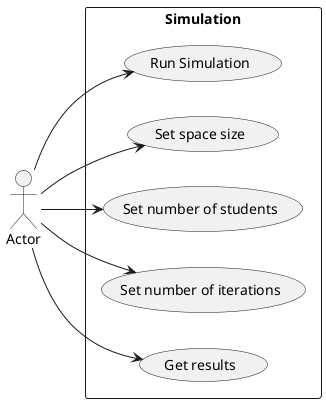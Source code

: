 @startuml
'https://plantuml.com/use-case-diagram

left to right direction
actor Actor
rectangle Simulation {
  usecase "Run Simulation" as UC1
  usecase "Set space size" as UC2
  usecase "Set number of students" as UC3
  usecase "Set number of iterations" as UC4
  usecase "Get results" as UC5
}
Actor --> UC1
Actor --> UC2
Actor --> UC3
Actor --> UC4
Actor --> UC5
@enduml